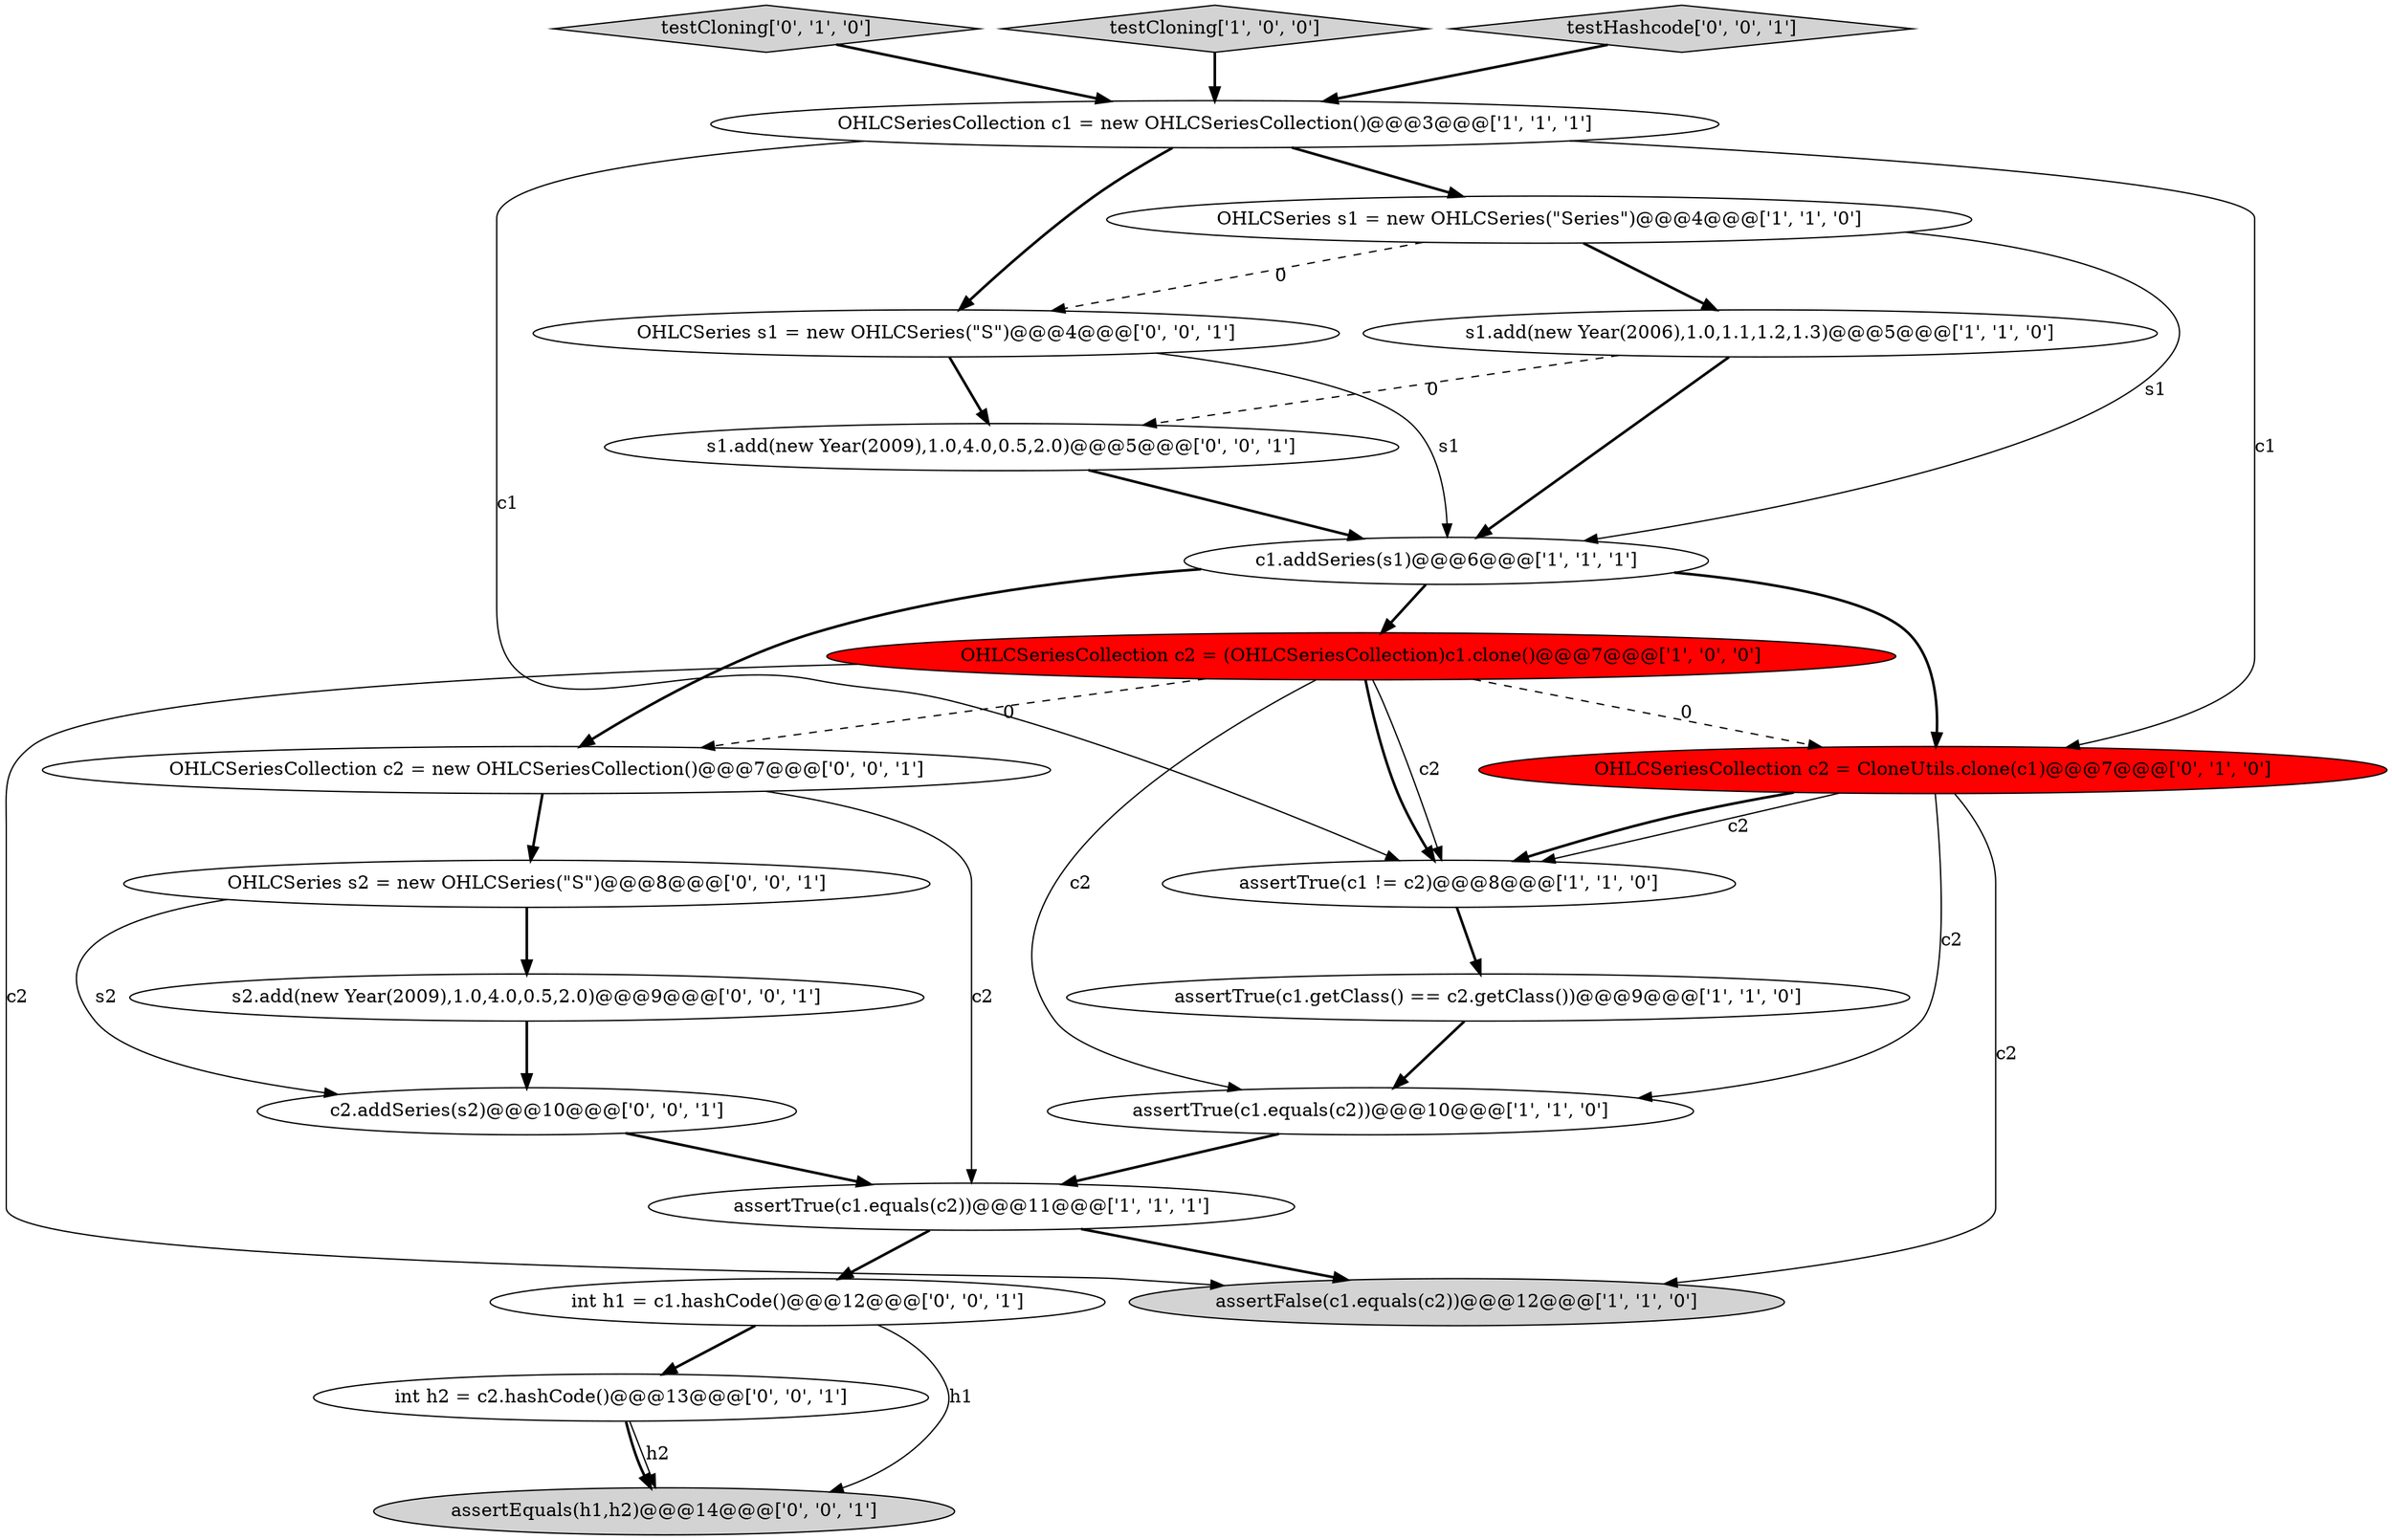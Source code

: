 digraph {
5 [style = filled, label = "assertTrue(c1.equals(c2))@@@11@@@['1', '1', '1']", fillcolor = white, shape = ellipse image = "AAA0AAABBB1BBB"];
17 [style = filled, label = "s2.add(new Year(2009),1.0,4.0,0.5,2.0)@@@9@@@['0', '0', '1']", fillcolor = white, shape = ellipse image = "AAA0AAABBB3BBB"];
11 [style = filled, label = "testCloning['0', '1', '0']", fillcolor = lightgray, shape = diamond image = "AAA0AAABBB2BBB"];
20 [style = filled, label = "OHLCSeries s2 = new OHLCSeries(\"S\")@@@8@@@['0', '0', '1']", fillcolor = white, shape = ellipse image = "AAA0AAABBB3BBB"];
22 [style = filled, label = "OHLCSeriesCollection c2 = new OHLCSeriesCollection()@@@7@@@['0', '0', '1']", fillcolor = white, shape = ellipse image = "AAA0AAABBB3BBB"];
13 [style = filled, label = "int h1 = c1.hashCode()@@@12@@@['0', '0', '1']", fillcolor = white, shape = ellipse image = "AAA0AAABBB3BBB"];
10 [style = filled, label = "assertTrue(c1.equals(c2))@@@10@@@['1', '1', '0']", fillcolor = white, shape = ellipse image = "AAA0AAABBB1BBB"];
4 [style = filled, label = "OHLCSeriesCollection c1 = new OHLCSeriesCollection()@@@3@@@['1', '1', '1']", fillcolor = white, shape = ellipse image = "AAA0AAABBB1BBB"];
15 [style = filled, label = "c2.addSeries(s2)@@@10@@@['0', '0', '1']", fillcolor = white, shape = ellipse image = "AAA0AAABBB3BBB"];
8 [style = filled, label = "testCloning['1', '0', '0']", fillcolor = lightgray, shape = diamond image = "AAA0AAABBB1BBB"];
1 [style = filled, label = "s1.add(new Year(2006),1.0,1.1,1.2,1.3)@@@5@@@['1', '1', '0']", fillcolor = white, shape = ellipse image = "AAA0AAABBB1BBB"];
9 [style = filled, label = "assertTrue(c1.getClass() == c2.getClass())@@@9@@@['1', '1', '0']", fillcolor = white, shape = ellipse image = "AAA0AAABBB1BBB"];
7 [style = filled, label = "OHLCSeries s1 = new OHLCSeries(\"Series\")@@@4@@@['1', '1', '0']", fillcolor = white, shape = ellipse image = "AAA0AAABBB1BBB"];
3 [style = filled, label = "OHLCSeriesCollection c2 = (OHLCSeriesCollection)c1.clone()@@@7@@@['1', '0', '0']", fillcolor = red, shape = ellipse image = "AAA1AAABBB1BBB"];
21 [style = filled, label = "int h2 = c2.hashCode()@@@13@@@['0', '0', '1']", fillcolor = white, shape = ellipse image = "AAA0AAABBB3BBB"];
16 [style = filled, label = "OHLCSeries s1 = new OHLCSeries(\"S\")@@@4@@@['0', '0', '1']", fillcolor = white, shape = ellipse image = "AAA0AAABBB3BBB"];
12 [style = filled, label = "OHLCSeriesCollection c2 = CloneUtils.clone(c1)@@@7@@@['0', '1', '0']", fillcolor = red, shape = ellipse image = "AAA1AAABBB2BBB"];
0 [style = filled, label = "assertTrue(c1 != c2)@@@8@@@['1', '1', '0']", fillcolor = white, shape = ellipse image = "AAA0AAABBB1BBB"];
6 [style = filled, label = "assertFalse(c1.equals(c2))@@@12@@@['1', '1', '0']", fillcolor = lightgray, shape = ellipse image = "AAA0AAABBB1BBB"];
18 [style = filled, label = "testHashcode['0', '0', '1']", fillcolor = lightgray, shape = diamond image = "AAA0AAABBB3BBB"];
19 [style = filled, label = "assertEquals(h1,h2)@@@14@@@['0', '0', '1']", fillcolor = lightgray, shape = ellipse image = "AAA0AAABBB3BBB"];
2 [style = filled, label = "c1.addSeries(s1)@@@6@@@['1', '1', '1']", fillcolor = white, shape = ellipse image = "AAA0AAABBB1BBB"];
14 [style = filled, label = "s1.add(new Year(2009),1.0,4.0,0.5,2.0)@@@5@@@['0', '0', '1']", fillcolor = white, shape = ellipse image = "AAA0AAABBB3BBB"];
3->0 [style = solid, label="c2"];
0->9 [style = bold, label=""];
20->17 [style = bold, label=""];
7->1 [style = bold, label=""];
21->19 [style = solid, label="h2"];
13->19 [style = solid, label="h1"];
21->19 [style = bold, label=""];
4->0 [style = solid, label="c1"];
1->14 [style = dashed, label="0"];
7->16 [style = dashed, label="0"];
2->3 [style = bold, label=""];
11->4 [style = bold, label=""];
3->6 [style = solid, label="c2"];
3->10 [style = solid, label="c2"];
3->22 [style = dashed, label="0"];
9->10 [style = bold, label=""];
12->6 [style = solid, label="c2"];
12->0 [style = bold, label=""];
4->7 [style = bold, label=""];
15->5 [style = bold, label=""];
3->0 [style = bold, label=""];
2->12 [style = bold, label=""];
12->0 [style = solid, label="c2"];
4->12 [style = solid, label="c1"];
10->5 [style = bold, label=""];
5->6 [style = bold, label=""];
18->4 [style = bold, label=""];
22->20 [style = bold, label=""];
3->12 [style = dashed, label="0"];
5->13 [style = bold, label=""];
22->5 [style = solid, label="c2"];
17->15 [style = bold, label=""];
16->2 [style = solid, label="s1"];
16->14 [style = bold, label=""];
1->2 [style = bold, label=""];
14->2 [style = bold, label=""];
8->4 [style = bold, label=""];
7->2 [style = solid, label="s1"];
2->22 [style = bold, label=""];
13->21 [style = bold, label=""];
20->15 [style = solid, label="s2"];
4->16 [style = bold, label=""];
12->10 [style = solid, label="c2"];
}
